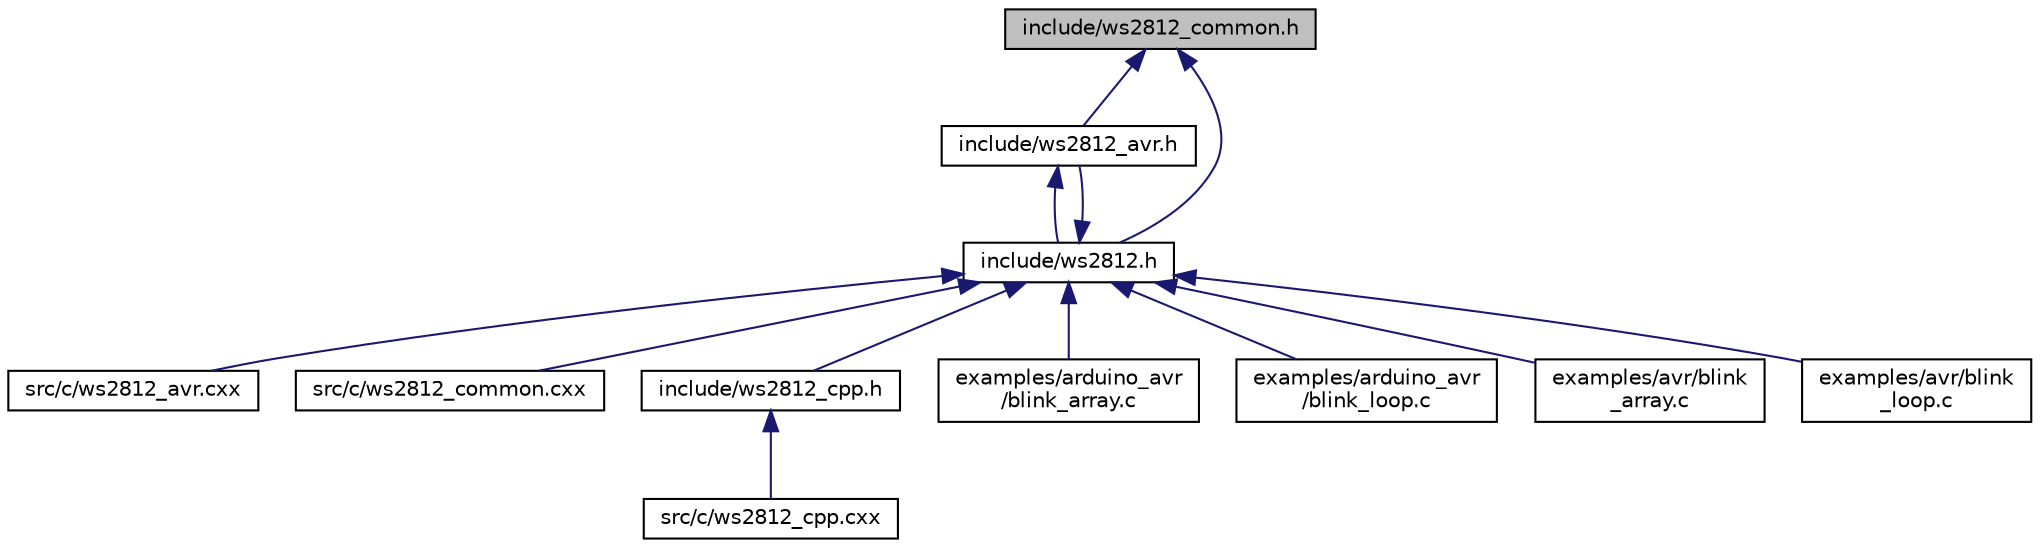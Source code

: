 digraph "include/ws2812_common.h"
{
 // LATEX_PDF_SIZE
  edge [fontname="Helvetica",fontsize="10",labelfontname="Helvetica",labelfontsize="10"];
  node [fontname="Helvetica",fontsize="10",shape=record];
  Node1 [label="include/ws2812_common.h",height=0.2,width=0.4,color="black", fillcolor="grey75", style="filled", fontcolor="black",tooltip="Definitions required by all platform specific headers."];
  Node1 -> Node2 [dir="back",color="midnightblue",fontsize="10",style="solid",fontname="Helvetica"];
  Node2 [label="include/ws2812_avr.h",height=0.2,width=0.4,color="black", fillcolor="white", style="filled",URL="$ws2812__avr_8h.html",tooltip="Provides AVR platform specific definitions."];
  Node2 -> Node3 [dir="back",color="midnightblue",fontsize="10",style="solid",fontname="Helvetica"];
  Node3 [label="include/ws2812.h",height=0.2,width=0.4,color="black", fillcolor="white", style="filled",URL="$ws2812_8h.html",tooltip="Exposes the Tiny-WS2812 library interface."];
  Node3 -> Node4 [dir="back",color="midnightblue",fontsize="10",style="solid",fontname="Helvetica"];
  Node4 [label="src/c/ws2812_avr.cxx",height=0.2,width=0.4,color="black", fillcolor="white", style="filled",URL="$ws2812__avr_8cxx_source.html",tooltip=" "];
  Node3 -> Node5 [dir="back",color="midnightblue",fontsize="10",style="solid",fontname="Helvetica"];
  Node5 [label="src/c/ws2812_common.cxx",height=0.2,width=0.4,color="black", fillcolor="white", style="filled",URL="$ws2812__common_8cxx_source.html",tooltip=" "];
  Node3 -> Node2 [dir="back",color="midnightblue",fontsize="10",style="solid",fontname="Helvetica"];
  Node3 -> Node6 [dir="back",color="midnightblue",fontsize="10",style="solid",fontname="Helvetica"];
  Node6 [label="include/ws2812_cpp.h",height=0.2,width=0.4,color="black", fillcolor="white", style="filled",URL="$ws2812__cpp_8h.html",tooltip="C++ Wrapper for the Tiny-WS2812 interface."];
  Node6 -> Node7 [dir="back",color="midnightblue",fontsize="10",style="solid",fontname="Helvetica"];
  Node7 [label="src/c/ws2812_cpp.cxx",height=0.2,width=0.4,color="black", fillcolor="white", style="filled",URL="$ws2812__cpp_8cxx_source.html",tooltip=" "];
  Node3 -> Node8 [dir="back",color="midnightblue",fontsize="10",style="solid",fontname="Helvetica"];
  Node8 [label="examples/arduino_avr\l/blink_array.c",height=0.2,width=0.4,color="black", fillcolor="white", style="filled",URL="$arduino__avr_2blink__array_8c.html",tooltip="Blinks one or more WS2812 devices using a RGB array."];
  Node3 -> Node9 [dir="back",color="midnightblue",fontsize="10",style="solid",fontname="Helvetica"];
  Node9 [label="examples/arduino_avr\l/blink_loop.c",height=0.2,width=0.4,color="black", fillcolor="white", style="filled",URL="$arduino__avr_2blink__loop_8c.html",tooltip="Blinks one or more WS2812 devices using a more memory efficient method than the blink_array...."];
  Node3 -> Node10 [dir="back",color="midnightblue",fontsize="10",style="solid",fontname="Helvetica"];
  Node10 [label="examples/avr/blink\l_array.c",height=0.2,width=0.4,color="black", fillcolor="white", style="filled",URL="$avr_2blink__array_8c.html",tooltip="Blinks one or more WS2812 devices using a RGB array."];
  Node3 -> Node11 [dir="back",color="midnightblue",fontsize="10",style="solid",fontname="Helvetica"];
  Node11 [label="examples/avr/blink\l_loop.c",height=0.2,width=0.4,color="black", fillcolor="white", style="filled",URL="$avr_2blink__loop_8c.html",tooltip="Blinks one or more WS2812 devices using a more memory efficient method than the blink_array...."];
  Node1 -> Node3 [dir="back",color="midnightblue",fontsize="10",style="solid",fontname="Helvetica"];
}
